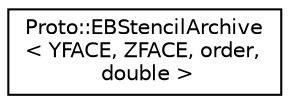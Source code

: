 digraph "Graphical Class Hierarchy"
{
  edge [fontname="Helvetica",fontsize="10",labelfontname="Helvetica",labelfontsize="10"];
  node [fontname="Helvetica",fontsize="10",shape=record];
  rankdir="LR";
  Node0 [label="Proto::EBStencilArchive\l\< YFACE, ZFACE, order,\l double \>",height=0.2,width=0.4,color="black", fillcolor="white", style="filled",URL="$classProto_1_1EBStencilArchive_3_01YFACE_00_01ZFACE_00_01order_00_01double_01_4.html"];
}
